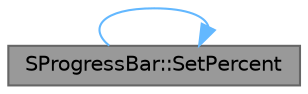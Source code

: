digraph "SProgressBar::SetPercent"
{
 // INTERACTIVE_SVG=YES
 // LATEX_PDF_SIZE
  bgcolor="transparent";
  edge [fontname=Helvetica,fontsize=10,labelfontname=Helvetica,labelfontsize=10];
  node [fontname=Helvetica,fontsize=10,shape=box,height=0.2,width=0.4];
  rankdir="LR";
  Node1 [id="Node000001",label="SProgressBar::SetPercent",height=0.2,width=0.4,color="gray40", fillcolor="grey60", style="filled", fontcolor="black",tooltip="See attribute Percent."];
  Node1 -> Node1 [id="edge1_Node000001_Node000001",color="steelblue1",style="solid",tooltip=" "];
}
